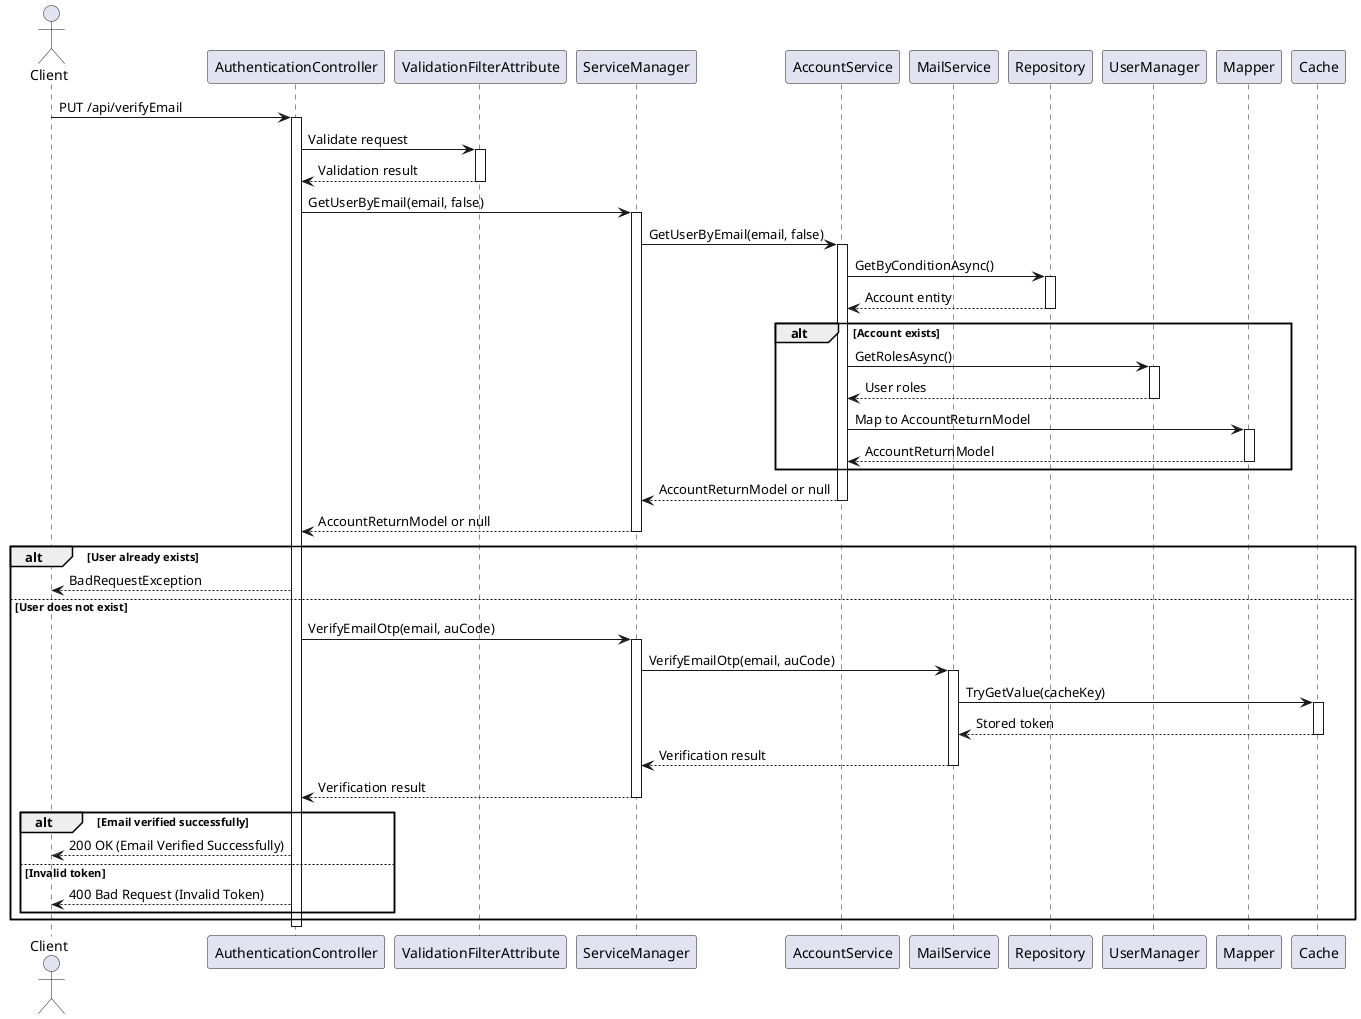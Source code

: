@startuml Sequence Diagram

actor Client
participant "AuthenticationController" as Controller
participant "ValidationFilterAttribute" as ValidationFilter
participant "ServiceManager" as ServiceManager
participant "AccountService" as AccountService
participant "MailService" as MailService
participant "Repository" as Repository
participant "UserManager" as UserManager
participant "Mapper" as Mapper
participant "Cache" as Cache

Client -> Controller : PUT /api/verifyEmail
activate Controller

Controller -> ValidationFilter : Validate request
activate ValidationFilter
ValidationFilter --> Controller : Validation result
deactivate ValidationFilter

Controller -> ServiceManager : GetUserByEmail(email, false)
activate ServiceManager

ServiceManager -> AccountService : GetUserByEmail(email, false)
activate AccountService

AccountService -> Repository : GetByConditionAsync()
activate Repository
Repository --> AccountService : Account entity
deactivate Repository

alt Account exists
    AccountService -> UserManager : GetRolesAsync()
    activate UserManager
    UserManager --> AccountService : User roles
    deactivate UserManager

    AccountService -> Mapper : Map to AccountReturnModel
    activate Mapper
    Mapper --> AccountService : AccountReturnModel
    deactivate Mapper
end

AccountService --> ServiceManager : AccountReturnModel or null
deactivate AccountService

ServiceManager --> Controller : AccountReturnModel or null
deactivate ServiceManager

alt User already exists
    Controller --> Client : BadRequestException
else User does not exist
    Controller -> ServiceManager : VerifyEmailOtp(email, auCode)
    activate ServiceManager

    ServiceManager -> MailService : VerifyEmailOtp(email, auCode)
    activate MailService

    MailService -> Cache : TryGetValue(cacheKey)
    activate Cache
    Cache --> MailService : Stored token
    deactivate Cache

    MailService --> ServiceManager : Verification result
    deactivate MailService

    ServiceManager --> Controller : Verification result
    deactivate ServiceManager

    alt Email verified successfully
        Controller --> Client : 200 OK (Email Verified Successfully)
    else Invalid token
        Controller --> Client : 400 Bad Request (Invalid Token)
    end
end

deactivate Controller

@enduml